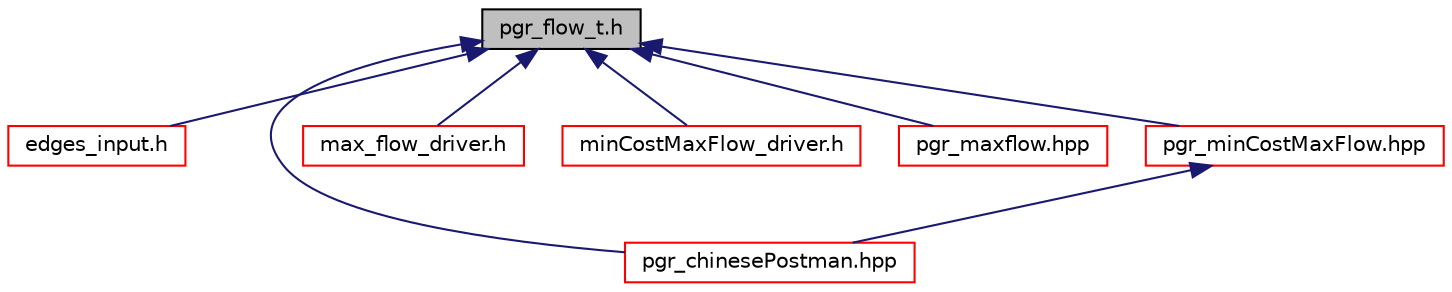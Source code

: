 digraph "pgr_flow_t.h"
{
  edge [fontname="Helvetica",fontsize="10",labelfontname="Helvetica",labelfontsize="10"];
  node [fontname="Helvetica",fontsize="10",shape=record];
  Node2 [label="pgr_flow_t.h",height=0.2,width=0.4,color="black", fillcolor="grey75", style="filled", fontcolor="black"];
  Node2 -> Node3 [dir="back",color="midnightblue",fontsize="10",style="solid",fontname="Helvetica"];
  Node3 [label="edges_input.h",height=0.2,width=0.4,color="red", fillcolor="white", style="filled",URL="$edges__input_8h.html"];
  Node2 -> Node42 [dir="back",color="midnightblue",fontsize="10",style="solid",fontname="Helvetica"];
  Node42 [label="pgr_chinesePostman.hpp",height=0.2,width=0.4,color="red", fillcolor="white", style="filled",URL="$pgr__chinesePostman_8hpp.html"];
  Node2 -> Node44 [dir="back",color="midnightblue",fontsize="10",style="solid",fontname="Helvetica"];
  Node44 [label="max_flow_driver.h",height=0.2,width=0.4,color="red", fillcolor="white", style="filled",URL="$max__flow__driver_8h.html"];
  Node2 -> Node46 [dir="back",color="midnightblue",fontsize="10",style="solid",fontname="Helvetica"];
  Node46 [label="minCostMaxFlow_driver.h",height=0.2,width=0.4,color="red", fillcolor="white", style="filled",URL="$minCostMaxFlow__driver_8h.html"];
  Node2 -> Node48 [dir="back",color="midnightblue",fontsize="10",style="solid",fontname="Helvetica"];
  Node48 [label="pgr_maxflow.hpp",height=0.2,width=0.4,color="red", fillcolor="white", style="filled",URL="$pgr__maxflow_8hpp.html"];
  Node2 -> Node51 [dir="back",color="midnightblue",fontsize="10",style="solid",fontname="Helvetica"];
  Node51 [label="pgr_minCostMaxFlow.hpp",height=0.2,width=0.4,color="red", fillcolor="white", style="filled",URL="$pgr__minCostMaxFlow_8hpp.html"];
  Node51 -> Node42 [dir="back",color="midnightblue",fontsize="10",style="solid",fontname="Helvetica"];
}

